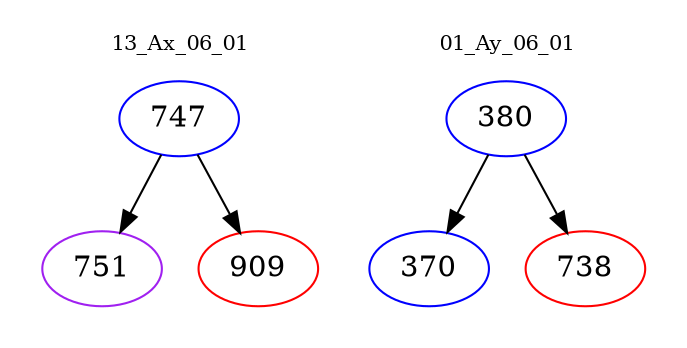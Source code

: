 digraph{
subgraph cluster_0 {
color = white
label = "13_Ax_06_01";
fontsize=10;
T0_747 [label="747", color="blue"]
T0_747 -> T0_751 [color="black"]
T0_751 [label="751", color="purple"]
T0_747 -> T0_909 [color="black"]
T0_909 [label="909", color="red"]
}
subgraph cluster_1 {
color = white
label = "01_Ay_06_01";
fontsize=10;
T1_380 [label="380", color="blue"]
T1_380 -> T1_370 [color="black"]
T1_370 [label="370", color="blue"]
T1_380 -> T1_738 [color="black"]
T1_738 [label="738", color="red"]
}
}
